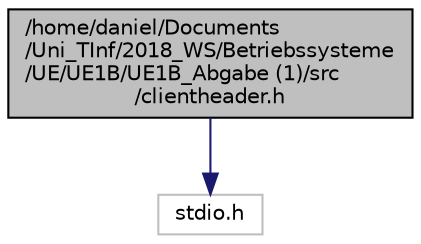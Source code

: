 digraph "/home/daniel/Documents/Uni_TInf/2018_WS/Betriebssysteme/UE/UE1B/UE1B_Abgabe (1)/src/clientheader.h"
{
  edge [fontname="Helvetica",fontsize="10",labelfontname="Helvetica",labelfontsize="10"];
  node [fontname="Helvetica",fontsize="10",shape=record];
  Node0 [label="/home/daniel/Documents\l/Uni_TInf/2018_WS/Betriebssysteme\l/UE/UE1B/UE1B_Abgabe (1)/src\l/clientheader.h",height=0.2,width=0.4,color="black", fillcolor="grey75", style="filled", fontcolor="black"];
  Node0 -> Node1 [color="midnightblue",fontsize="10",style="solid"];
  Node1 [label="stdio.h",height=0.2,width=0.4,color="grey75", fillcolor="white", style="filled"];
}
